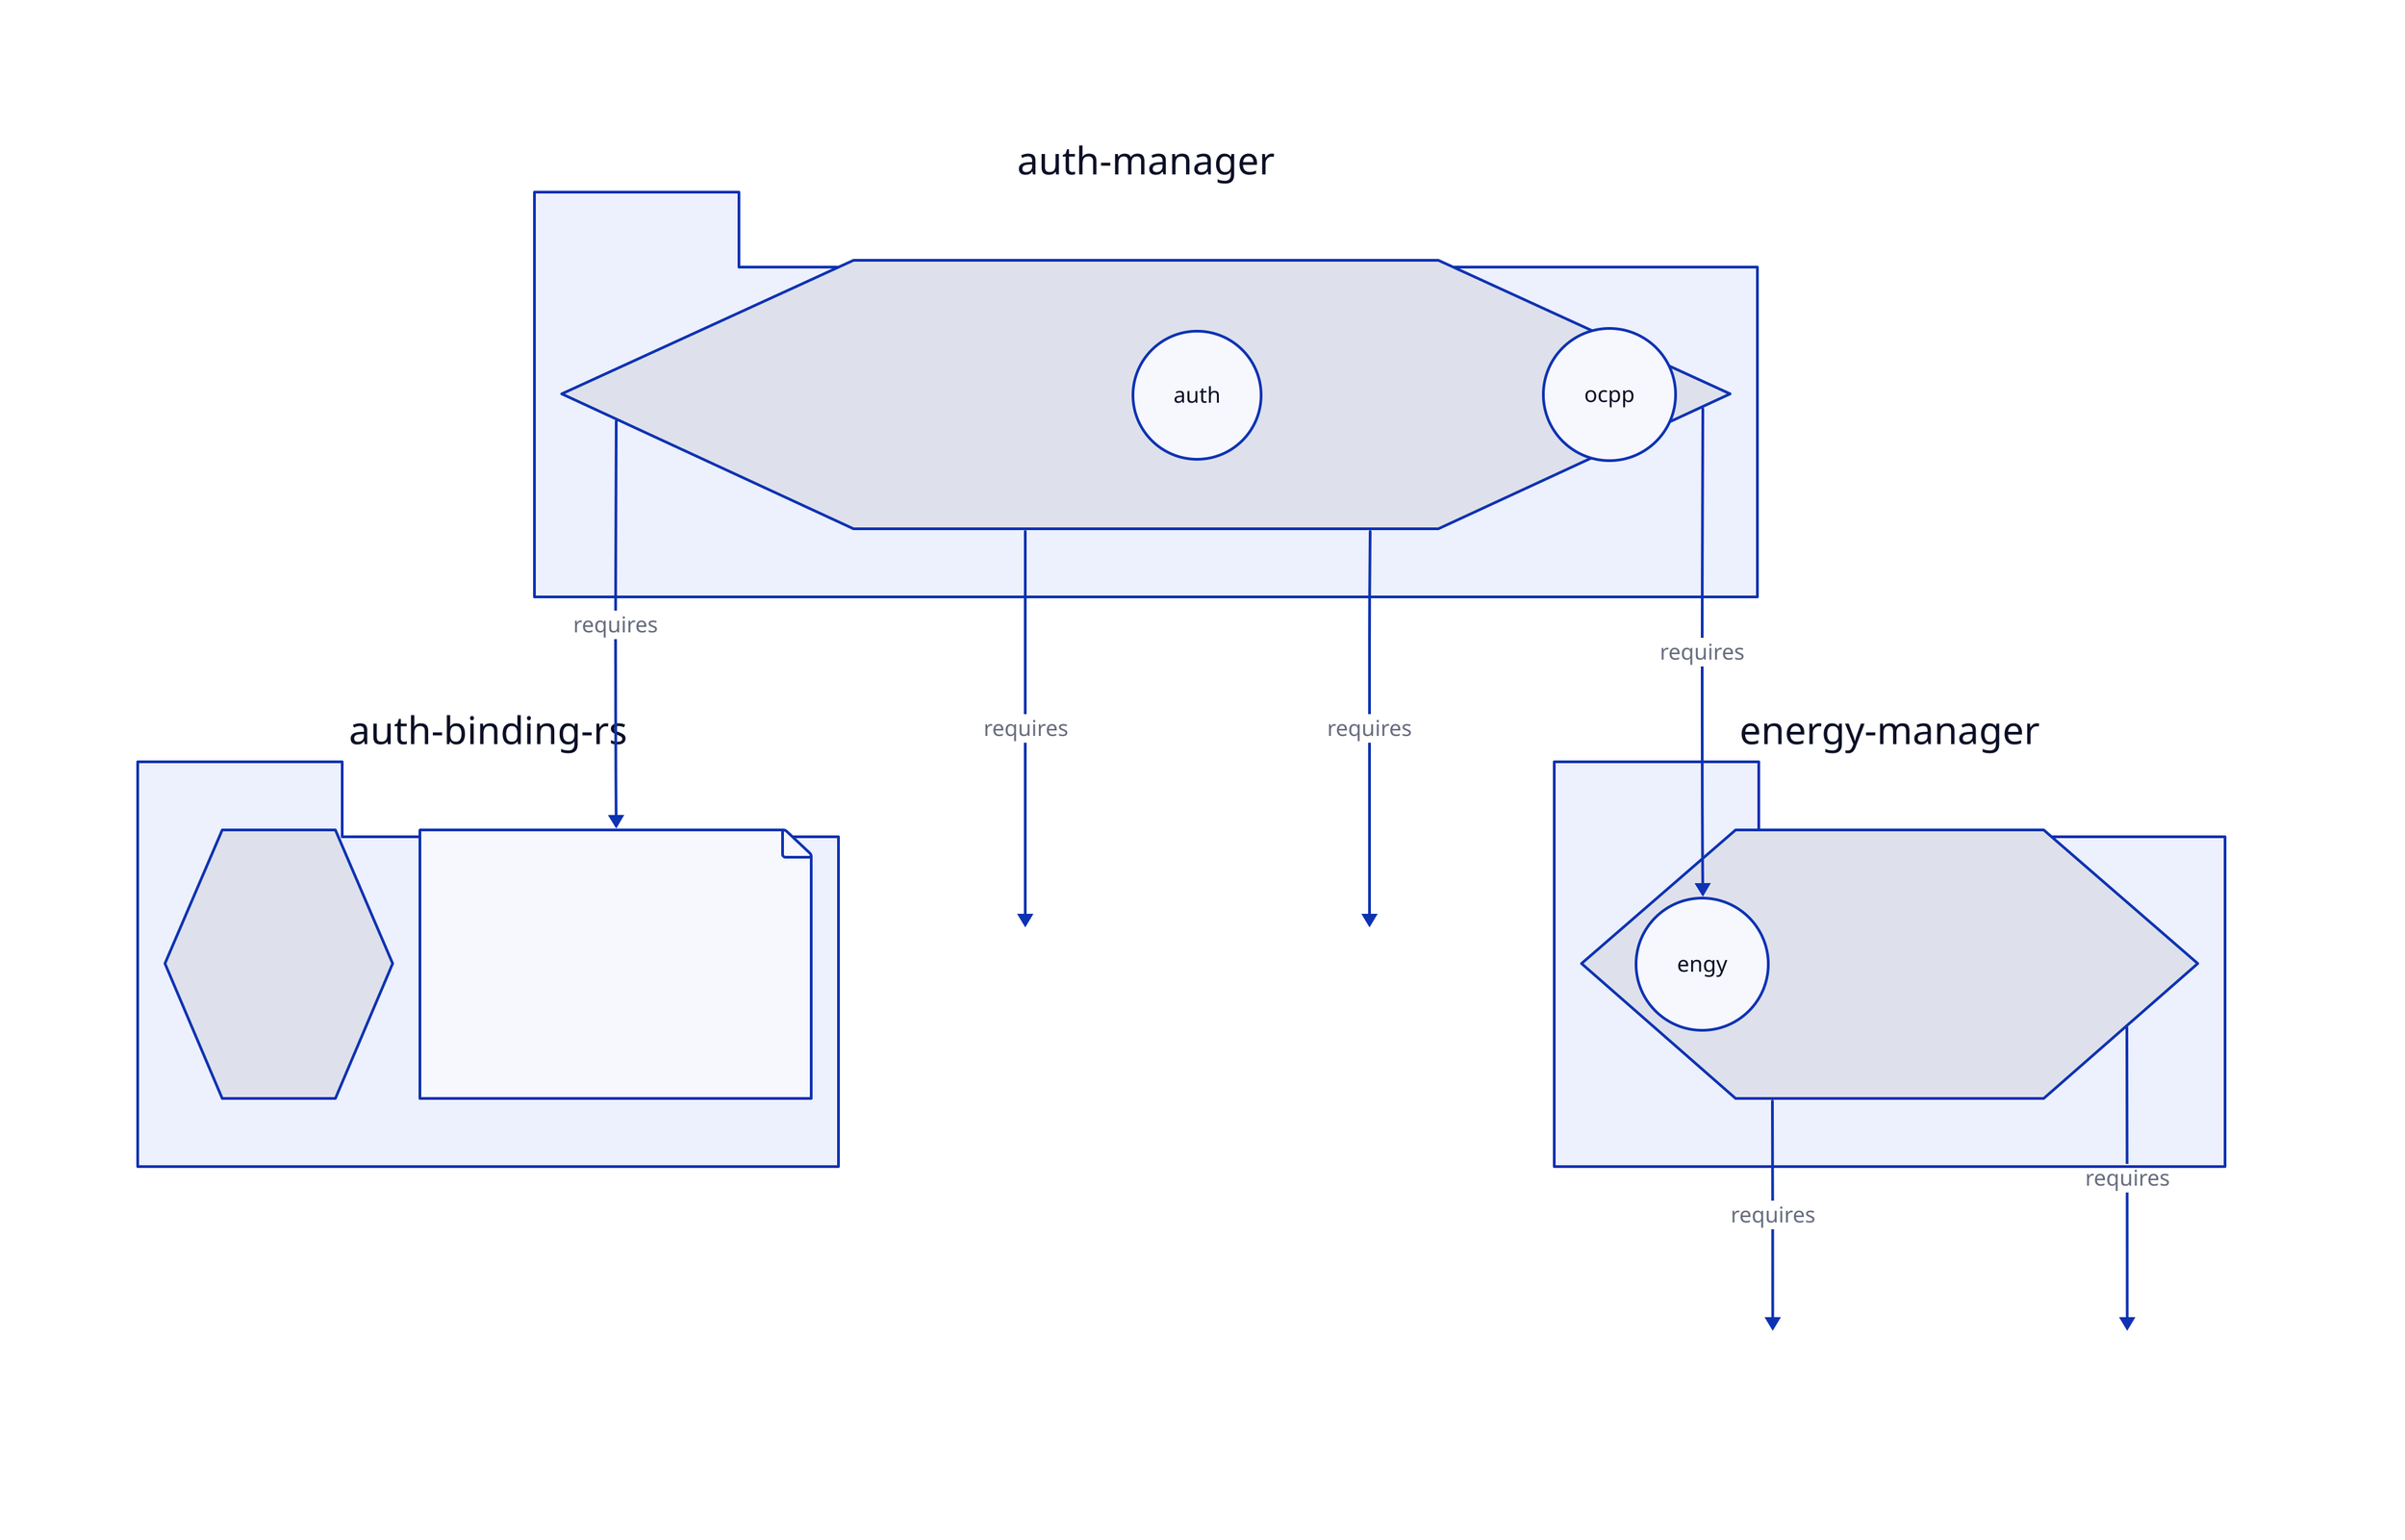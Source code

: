 # auth-binding-rs/manifest.yml resources
auth-binding-rs-manifest: auth-binding-rs {
  shape: package
  main: "" {
    shape: hexagon
    caption: |md
      Target: **main**
    |
  }
  auth-binding-rs-binding: "" {
    shape: page
    caption: |md
      name: **auth-binding-rs**<br/>
      value: `lib/libafb_auth.so`
    |
  }
}

# auth-binding-rs/manifest.yml links

# evse-auth-manager-binder/manifest.yml resources
auth-manager-manifest: auth-manager {
  shape: package
  main: "" {
    shape: hexagon
    caption: |md
      Target: **main**
    |
    auth-api: auth {
      shape: circle
    }
    ocpp-api: ocpp {
      shape: circle
    }
  }
}

# evse-auth-manager-binder/manifest.yml links
auth-manager-manifest.main -> auth-binding-rs-manifest.auth-binding-rs-binding: requires
auth-manager-manifest.main -> scard-binding-rs-binding: requires
auth-manager-manifest.main -> ocpp-binding-rs-binding: requires
auth-manager-manifest.main -> energy-manager-manifest.main.engy-api: requires

# evse-energy-manager-binder/manifest.yml resources
energy-manager-manifest: energy-manager {
  shape: package
  main: "" {
    shape: hexagon
    caption: |md
      Target: **main**
    |
    engy-api: engy {
      shape: circle
    }
  }
}

# evse-energy-manager-binder/manifest.yml links
energy-manager-manifest.main -> modbus-binding-binding: requires
energy-manager-manifest.main -> energy-binding-rs-binding: requires

# resources defined elsewhere
scard-binding-rs-binding: |md
  - name: **scard-binding-rs**
  - value: `smth`
|
ocpp-binding-rs-binding: |md
  - name: **ocpp-binding-rs**
  - value: `smth`
|
energy-binding-rs-binding: |md
  - name: **energy-binding-rs**
  - value: `smth`
|
modbus-binding-binding: |md
  - name: **modbus-binding**
  - value: `smth`
|
